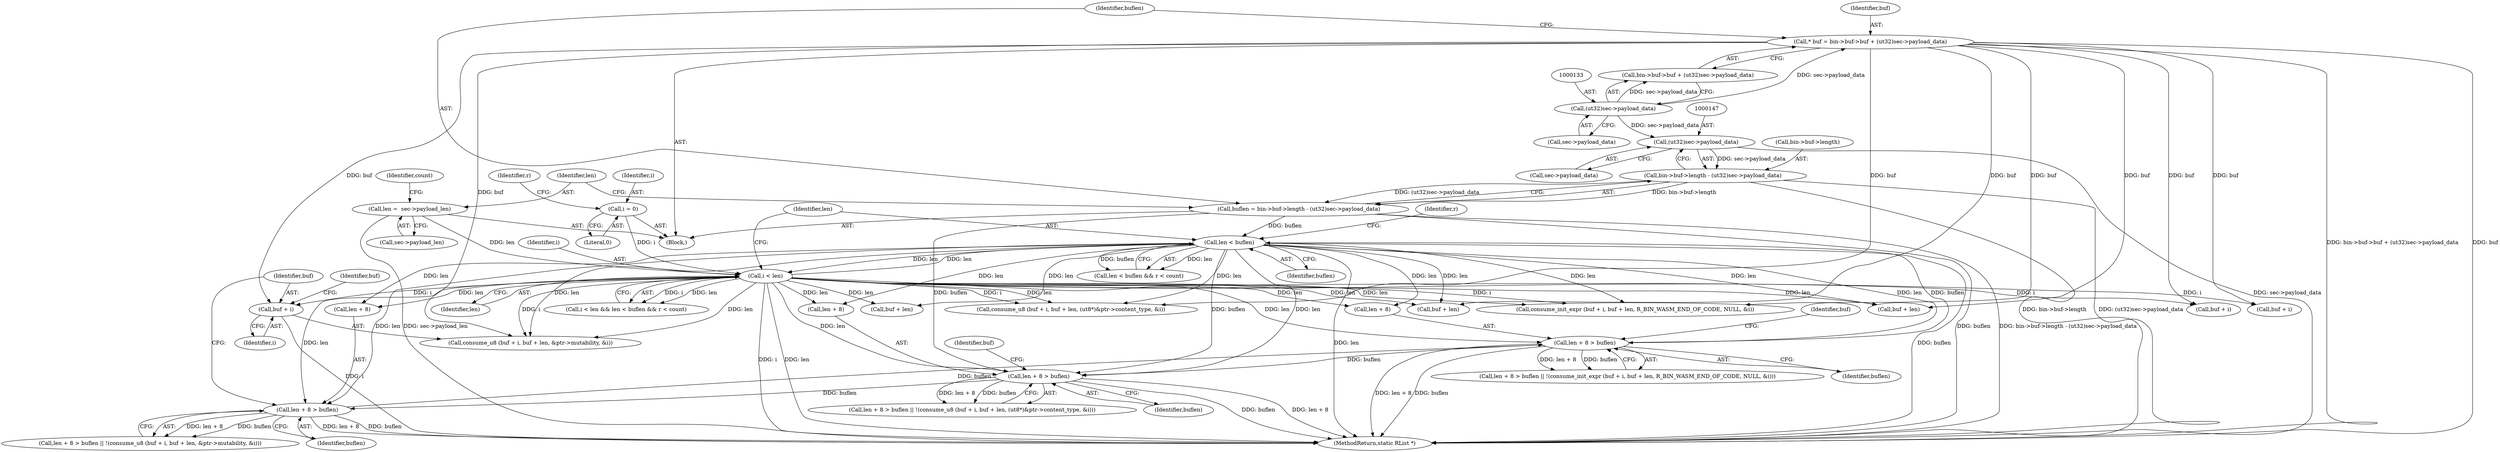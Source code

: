 digraph "0_radare2_d2632f6483a3ceb5d8e0a5fb11142c51c43978b4_2@pointer" {
"1000227" [label="(Call,buf + i)"];
"1000124" [label="(Call,* buf = bin->buf->buf + (ut32)sec->payload_data)"];
"1000132" [label="(Call,(ut32)sec->payload_data)"];
"1000173" [label="(Call,i < len)"];
"1000164" [label="(Call,i = 0)"];
"1000152" [label="(Call,len =  sec->payload_len)"];
"1000177" [label="(Call,len < buflen)"];
"1000138" [label="(Call,buflen = bin->buf->length - (ut32)sec->payload_data)"];
"1000140" [label="(Call,bin->buf->length - (ut32)sec->payload_data)"];
"1000146" [label="(Call,(ut32)sec->payload_data)"];
"1000243" [label="(Call,len + 8 > buflen)"];
"1000220" [label="(Call,len + 8 > buflen)"];
"1000195" [label="(Call,len + 8 > buflen)"];
"1000103" [label="(Block,)"];
"1000146" [label="(Call,(ut32)sec->payload_data)"];
"1000175" [label="(Identifier,len)"];
"1000230" [label="(Call,buf + len)"];
"1000178" [label="(Identifier,len)"];
"1000226" [label="(Call,consume_u8 (buf + i, buf + len, &ptr->mutability, &i))"];
"1000250" [label="(Call,buf + i)"];
"1000227" [label="(Call,buf + i)"];
"1000154" [label="(Call,sec->payload_len)"];
"1000181" [label="(Identifier,r)"];
"1000139" [label="(Identifier,buflen)"];
"1000126" [label="(Call,bin->buf->buf + (ut32)sec->payload_data)"];
"1000177" [label="(Call,len < buflen)"];
"1000224" [label="(Identifier,buflen)"];
"1000138" [label="(Call,buflen = bin->buf->length - (ut32)sec->payload_data)"];
"1000243" [label="(Call,len + 8 > buflen)"];
"1000196" [label="(Call,len + 8)"];
"1000203" [label="(Identifier,buf)"];
"1000201" [label="(Call,consume_u8 (buf + i, buf + len, (ut8*)&ptr->content_type, &i))"];
"1000202" [label="(Call,buf + i)"];
"1000173" [label="(Call,i < len)"];
"1000172" [label="(Call,i < len && len < buflen && r < count)"];
"1000141" [label="(Call,bin->buf->length)"];
"1000228" [label="(Identifier,buf)"];
"1000244" [label="(Call,len + 8)"];
"1000251" [label="(Identifier,buf)"];
"1000148" [label="(Call,sec->payload_data)"];
"1000166" [label="(Literal,0)"];
"1000176" [label="(Call,len < buflen && r < count)"];
"1000174" [label="(Identifier,i)"];
"1000152" [label="(Call,len =  sec->payload_len)"];
"1000153" [label="(Identifier,len)"];
"1000220" [label="(Call,len + 8 > buflen)"];
"1000164" [label="(Call,i = 0)"];
"1000231" [label="(Identifier,buf)"];
"1000253" [label="(Call,buf + len)"];
"1000242" [label="(Call,len + 8 > buflen || !(consume_init_expr (buf + i, buf + len, R_BIN_WASM_END_OF_CODE, NULL, &i)))"];
"1000221" [label="(Call,len + 8)"];
"1000195" [label="(Call,len + 8 > buflen)"];
"1000205" [label="(Call,buf + len)"];
"1000219" [label="(Call,len + 8 > buflen || !(consume_u8 (buf + i, buf + len, &ptr->mutability, &i)))"];
"1000229" [label="(Identifier,i)"];
"1000249" [label="(Call,consume_init_expr (buf + i, buf + len, R_BIN_WASM_END_OF_CODE, NULL, &i))"];
"1000247" [label="(Identifier,buflen)"];
"1000132" [label="(Call,(ut32)sec->payload_data)"];
"1000199" [label="(Identifier,buflen)"];
"1000140" [label="(Call,bin->buf->length - (ut32)sec->payload_data)"];
"1000124" [label="(Call,* buf = bin->buf->buf + (ut32)sec->payload_data)"];
"1000125" [label="(Identifier,buf)"];
"1000165" [label="(Identifier,i)"];
"1000159" [label="(Identifier,count)"];
"1000179" [label="(Identifier,buflen)"];
"1000169" [label="(Identifier,r)"];
"1000134" [label="(Call,sec->payload_data)"];
"1000274" [label="(MethodReturn,static RList *)"];
"1000194" [label="(Call,len + 8 > buflen || !(consume_u8 (buf + i, buf + len, (ut8*)&ptr->content_type, &i)))"];
"1000227" -> "1000226"  [label="AST: "];
"1000227" -> "1000229"  [label="CFG: "];
"1000228" -> "1000227"  [label="AST: "];
"1000229" -> "1000227"  [label="AST: "];
"1000231" -> "1000227"  [label="CFG: "];
"1000227" -> "1000274"  [label="DDG: i"];
"1000124" -> "1000227"  [label="DDG: buf"];
"1000173" -> "1000227"  [label="DDG: i"];
"1000124" -> "1000103"  [label="AST: "];
"1000124" -> "1000126"  [label="CFG: "];
"1000125" -> "1000124"  [label="AST: "];
"1000126" -> "1000124"  [label="AST: "];
"1000139" -> "1000124"  [label="CFG: "];
"1000124" -> "1000274"  [label="DDG: bin->buf->buf + (ut32)sec->payload_data"];
"1000124" -> "1000274"  [label="DDG: buf"];
"1000132" -> "1000124"  [label="DDG: sec->payload_data"];
"1000124" -> "1000201"  [label="DDG: buf"];
"1000124" -> "1000202"  [label="DDG: buf"];
"1000124" -> "1000226"  [label="DDG: buf"];
"1000124" -> "1000230"  [label="DDG: buf"];
"1000124" -> "1000249"  [label="DDG: buf"];
"1000124" -> "1000250"  [label="DDG: buf"];
"1000124" -> "1000253"  [label="DDG: buf"];
"1000132" -> "1000126"  [label="AST: "];
"1000132" -> "1000134"  [label="CFG: "];
"1000133" -> "1000132"  [label="AST: "];
"1000134" -> "1000132"  [label="AST: "];
"1000126" -> "1000132"  [label="CFG: "];
"1000132" -> "1000126"  [label="DDG: sec->payload_data"];
"1000132" -> "1000146"  [label="DDG: sec->payload_data"];
"1000173" -> "1000172"  [label="AST: "];
"1000173" -> "1000175"  [label="CFG: "];
"1000174" -> "1000173"  [label="AST: "];
"1000175" -> "1000173"  [label="AST: "];
"1000178" -> "1000173"  [label="CFG: "];
"1000172" -> "1000173"  [label="CFG: "];
"1000173" -> "1000274"  [label="DDG: i"];
"1000173" -> "1000274"  [label="DDG: len"];
"1000173" -> "1000172"  [label="DDG: i"];
"1000173" -> "1000172"  [label="DDG: len"];
"1000164" -> "1000173"  [label="DDG: i"];
"1000152" -> "1000173"  [label="DDG: len"];
"1000177" -> "1000173"  [label="DDG: len"];
"1000173" -> "1000177"  [label="DDG: len"];
"1000173" -> "1000195"  [label="DDG: len"];
"1000173" -> "1000196"  [label="DDG: len"];
"1000173" -> "1000201"  [label="DDG: i"];
"1000173" -> "1000201"  [label="DDG: len"];
"1000173" -> "1000202"  [label="DDG: i"];
"1000173" -> "1000205"  [label="DDG: len"];
"1000173" -> "1000220"  [label="DDG: len"];
"1000173" -> "1000221"  [label="DDG: len"];
"1000173" -> "1000226"  [label="DDG: i"];
"1000173" -> "1000226"  [label="DDG: len"];
"1000173" -> "1000230"  [label="DDG: len"];
"1000173" -> "1000243"  [label="DDG: len"];
"1000173" -> "1000244"  [label="DDG: len"];
"1000173" -> "1000249"  [label="DDG: i"];
"1000173" -> "1000249"  [label="DDG: len"];
"1000173" -> "1000250"  [label="DDG: i"];
"1000173" -> "1000253"  [label="DDG: len"];
"1000164" -> "1000103"  [label="AST: "];
"1000164" -> "1000166"  [label="CFG: "];
"1000165" -> "1000164"  [label="AST: "];
"1000166" -> "1000164"  [label="AST: "];
"1000169" -> "1000164"  [label="CFG: "];
"1000152" -> "1000103"  [label="AST: "];
"1000152" -> "1000154"  [label="CFG: "];
"1000153" -> "1000152"  [label="AST: "];
"1000154" -> "1000152"  [label="AST: "];
"1000159" -> "1000152"  [label="CFG: "];
"1000152" -> "1000274"  [label="DDG: sec->payload_len"];
"1000177" -> "1000176"  [label="AST: "];
"1000177" -> "1000179"  [label="CFG: "];
"1000178" -> "1000177"  [label="AST: "];
"1000179" -> "1000177"  [label="AST: "];
"1000181" -> "1000177"  [label="CFG: "];
"1000176" -> "1000177"  [label="CFG: "];
"1000177" -> "1000274"  [label="DDG: len"];
"1000177" -> "1000274"  [label="DDG: buflen"];
"1000177" -> "1000176"  [label="DDG: len"];
"1000177" -> "1000176"  [label="DDG: buflen"];
"1000138" -> "1000177"  [label="DDG: buflen"];
"1000243" -> "1000177"  [label="DDG: buflen"];
"1000177" -> "1000195"  [label="DDG: len"];
"1000177" -> "1000195"  [label="DDG: buflen"];
"1000177" -> "1000196"  [label="DDG: len"];
"1000177" -> "1000201"  [label="DDG: len"];
"1000177" -> "1000205"  [label="DDG: len"];
"1000177" -> "1000220"  [label="DDG: len"];
"1000177" -> "1000221"  [label="DDG: len"];
"1000177" -> "1000226"  [label="DDG: len"];
"1000177" -> "1000230"  [label="DDG: len"];
"1000177" -> "1000243"  [label="DDG: len"];
"1000177" -> "1000244"  [label="DDG: len"];
"1000177" -> "1000249"  [label="DDG: len"];
"1000177" -> "1000253"  [label="DDG: len"];
"1000138" -> "1000103"  [label="AST: "];
"1000138" -> "1000140"  [label="CFG: "];
"1000139" -> "1000138"  [label="AST: "];
"1000140" -> "1000138"  [label="AST: "];
"1000153" -> "1000138"  [label="CFG: "];
"1000138" -> "1000274"  [label="DDG: buflen"];
"1000138" -> "1000274"  [label="DDG: bin->buf->length - (ut32)sec->payload_data"];
"1000140" -> "1000138"  [label="DDG: bin->buf->length"];
"1000140" -> "1000138"  [label="DDG: (ut32)sec->payload_data"];
"1000138" -> "1000195"  [label="DDG: buflen"];
"1000140" -> "1000146"  [label="CFG: "];
"1000141" -> "1000140"  [label="AST: "];
"1000146" -> "1000140"  [label="AST: "];
"1000140" -> "1000274"  [label="DDG: bin->buf->length"];
"1000140" -> "1000274"  [label="DDG: (ut32)sec->payload_data"];
"1000146" -> "1000140"  [label="DDG: sec->payload_data"];
"1000146" -> "1000148"  [label="CFG: "];
"1000147" -> "1000146"  [label="AST: "];
"1000148" -> "1000146"  [label="AST: "];
"1000146" -> "1000274"  [label="DDG: sec->payload_data"];
"1000243" -> "1000242"  [label="AST: "];
"1000243" -> "1000247"  [label="CFG: "];
"1000244" -> "1000243"  [label="AST: "];
"1000247" -> "1000243"  [label="AST: "];
"1000251" -> "1000243"  [label="CFG: "];
"1000242" -> "1000243"  [label="CFG: "];
"1000243" -> "1000274"  [label="DDG: len + 8"];
"1000243" -> "1000274"  [label="DDG: buflen"];
"1000243" -> "1000195"  [label="DDG: buflen"];
"1000243" -> "1000242"  [label="DDG: len + 8"];
"1000243" -> "1000242"  [label="DDG: buflen"];
"1000220" -> "1000243"  [label="DDG: buflen"];
"1000220" -> "1000219"  [label="AST: "];
"1000220" -> "1000224"  [label="CFG: "];
"1000221" -> "1000220"  [label="AST: "];
"1000224" -> "1000220"  [label="AST: "];
"1000228" -> "1000220"  [label="CFG: "];
"1000219" -> "1000220"  [label="CFG: "];
"1000220" -> "1000274"  [label="DDG: len + 8"];
"1000220" -> "1000274"  [label="DDG: buflen"];
"1000220" -> "1000219"  [label="DDG: len + 8"];
"1000220" -> "1000219"  [label="DDG: buflen"];
"1000195" -> "1000220"  [label="DDG: buflen"];
"1000195" -> "1000194"  [label="AST: "];
"1000195" -> "1000199"  [label="CFG: "];
"1000196" -> "1000195"  [label="AST: "];
"1000199" -> "1000195"  [label="AST: "];
"1000203" -> "1000195"  [label="CFG: "];
"1000194" -> "1000195"  [label="CFG: "];
"1000195" -> "1000274"  [label="DDG: buflen"];
"1000195" -> "1000274"  [label="DDG: len + 8"];
"1000195" -> "1000194"  [label="DDG: len + 8"];
"1000195" -> "1000194"  [label="DDG: buflen"];
}
